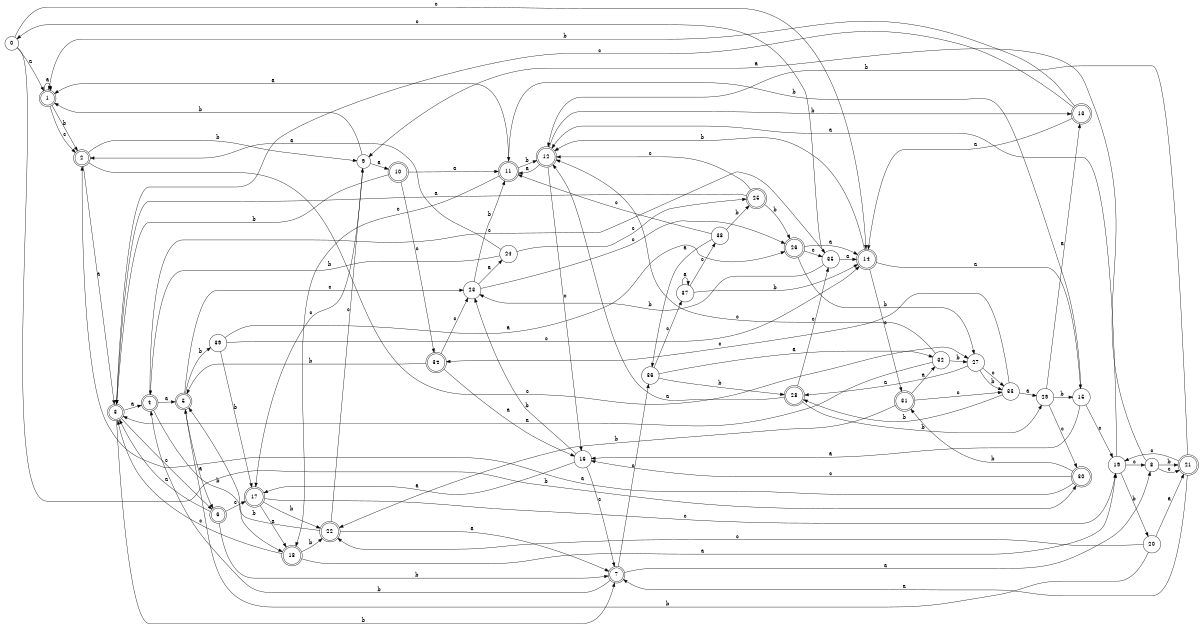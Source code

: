 digraph n32_7 {
__start0 [label="" shape="none"];

rankdir=LR;
size="8,5";

s0 [style="filled", color="black", fillcolor="white" shape="circle", label="0"];
s1 [style="rounded,filled", color="black", fillcolor="white" shape="doublecircle", label="1"];
s2 [style="rounded,filled", color="black", fillcolor="white" shape="doublecircle", label="2"];
s3 [style="rounded,filled", color="black", fillcolor="white" shape="doublecircle", label="3"];
s4 [style="rounded,filled", color="black", fillcolor="white" shape="doublecircle", label="4"];
s5 [style="rounded,filled", color="black", fillcolor="white" shape="doublecircle", label="5"];
s6 [style="rounded,filled", color="black", fillcolor="white" shape="doublecircle", label="6"];
s7 [style="rounded,filled", color="black", fillcolor="white" shape="doublecircle", label="7"];
s8 [style="filled", color="black", fillcolor="white" shape="circle", label="8"];
s9 [style="filled", color="black", fillcolor="white" shape="circle", label="9"];
s10 [style="rounded,filled", color="black", fillcolor="white" shape="doublecircle", label="10"];
s11 [style="rounded,filled", color="black", fillcolor="white" shape="doublecircle", label="11"];
s12 [style="rounded,filled", color="black", fillcolor="white" shape="doublecircle", label="12"];
s13 [style="rounded,filled", color="black", fillcolor="white" shape="doublecircle", label="13"];
s14 [style="rounded,filled", color="black", fillcolor="white" shape="doublecircle", label="14"];
s15 [style="filled", color="black", fillcolor="white" shape="circle", label="15"];
s16 [style="filled", color="black", fillcolor="white" shape="circle", label="16"];
s17 [style="rounded,filled", color="black", fillcolor="white" shape="doublecircle", label="17"];
s18 [style="rounded,filled", color="black", fillcolor="white" shape="doublecircle", label="18"];
s19 [style="filled", color="black", fillcolor="white" shape="circle", label="19"];
s20 [style="filled", color="black", fillcolor="white" shape="circle", label="20"];
s21 [style="rounded,filled", color="black", fillcolor="white" shape="doublecircle", label="21"];
s22 [style="rounded,filled", color="black", fillcolor="white" shape="doublecircle", label="22"];
s23 [style="filled", color="black", fillcolor="white" shape="circle", label="23"];
s24 [style="filled", color="black", fillcolor="white" shape="circle", label="24"];
s25 [style="rounded,filled", color="black", fillcolor="white" shape="doublecircle", label="25"];
s26 [style="rounded,filled", color="black", fillcolor="white" shape="doublecircle", label="26"];
s27 [style="filled", color="black", fillcolor="white" shape="circle", label="27"];
s28 [style="rounded,filled", color="black", fillcolor="white" shape="doublecircle", label="28"];
s29 [style="filled", color="black", fillcolor="white" shape="circle", label="29"];
s30 [style="rounded,filled", color="black", fillcolor="white" shape="doublecircle", label="30"];
s31 [style="rounded,filled", color="black", fillcolor="white" shape="doublecircle", label="31"];
s32 [style="filled", color="black", fillcolor="white" shape="circle", label="32"];
s33 [style="filled", color="black", fillcolor="white" shape="circle", label="33"];
s34 [style="rounded,filled", color="black", fillcolor="white" shape="doublecircle", label="34"];
s35 [style="filled", color="black", fillcolor="white" shape="circle", label="35"];
s36 [style="filled", color="black", fillcolor="white" shape="circle", label="36"];
s37 [style="filled", color="black", fillcolor="white" shape="circle", label="37"];
s38 [style="filled", color="black", fillcolor="white" shape="circle", label="38"];
s39 [style="filled", color="black", fillcolor="white" shape="circle", label="39"];
s0 -> s1 [label="a"];
s0 -> s30 [label="b"];
s0 -> s14 [label="c"];
s1 -> s1 [label="a"];
s1 -> s2 [label="b"];
s1 -> s2 [label="c"];
s2 -> s3 [label="a"];
s2 -> s9 [label="b"];
s2 -> s27 [label="c"];
s3 -> s4 [label="a"];
s3 -> s7 [label="b"];
s3 -> s6 [label="c"];
s4 -> s5 [label="a"];
s4 -> s18 [label="b"];
s4 -> s35 [label="c"];
s5 -> s6 [label="a"];
s5 -> s39 [label="b"];
s5 -> s23 [label="c"];
s6 -> s3 [label="a"];
s6 -> s7 [label="b"];
s6 -> s17 [label="c"];
s7 -> s8 [label="a"];
s7 -> s4 [label="b"];
s7 -> s36 [label="c"];
s8 -> s9 [label="a"];
s8 -> s21 [label="b"];
s8 -> s21 [label="c"];
s9 -> s10 [label="a"];
s9 -> s1 [label="b"];
s9 -> s17 [label="c"];
s10 -> s11 [label="a"];
s10 -> s3 [label="b"];
s10 -> s34 [label="c"];
s11 -> s1 [label="a"];
s11 -> s12 [label="b"];
s11 -> s18 [label="c"];
s12 -> s11 [label="a"];
s12 -> s13 [label="b"];
s12 -> s16 [label="c"];
s13 -> s14 [label="a"];
s13 -> s1 [label="b"];
s13 -> s3 [label="c"];
s14 -> s15 [label="a"];
s14 -> s12 [label="b"];
s14 -> s31 [label="c"];
s15 -> s16 [label="a"];
s15 -> s11 [label="b"];
s15 -> s19 [label="c"];
s16 -> s17 [label="a"];
s16 -> s23 [label="b"];
s16 -> s7 [label="c"];
s17 -> s18 [label="a"];
s17 -> s22 [label="b"];
s17 -> s19 [label="c"];
s18 -> s19 [label="a"];
s18 -> s22 [label="b"];
s18 -> s3 [label="c"];
s19 -> s12 [label="a"];
s19 -> s20 [label="b"];
s19 -> s8 [label="c"];
s20 -> s21 [label="a"];
s20 -> s5 [label="b"];
s20 -> s22 [label="c"];
s21 -> s7 [label="a"];
s21 -> s12 [label="b"];
s21 -> s19 [label="c"];
s22 -> s7 [label="a"];
s22 -> s5 [label="b"];
s22 -> s9 [label="c"];
s23 -> s24 [label="a"];
s23 -> s11 [label="b"];
s23 -> s26 [label="c"];
s24 -> s2 [label="a"];
s24 -> s4 [label="b"];
s24 -> s25 [label="c"];
s25 -> s3 [label="a"];
s25 -> s26 [label="b"];
s25 -> s12 [label="c"];
s26 -> s14 [label="a"];
s26 -> s27 [label="b"];
s26 -> s35 [label="c"];
s27 -> s28 [label="a"];
s27 -> s33 [label="b"];
s27 -> s33 [label="c"];
s28 -> s12 [label="a"];
s28 -> s29 [label="b"];
s28 -> s35 [label="c"];
s29 -> s13 [label="a"];
s29 -> s15 [label="b"];
s29 -> s30 [label="c"];
s30 -> s2 [label="a"];
s30 -> s31 [label="b"];
s30 -> s16 [label="c"];
s31 -> s32 [label="a"];
s31 -> s22 [label="b"];
s31 -> s33 [label="c"];
s32 -> s3 [label="a"];
s32 -> s27 [label="b"];
s32 -> s12 [label="c"];
s33 -> s29 [label="a"];
s33 -> s28 [label="b"];
s33 -> s34 [label="c"];
s34 -> s16 [label="a"];
s34 -> s5 [label="b"];
s34 -> s23 [label="c"];
s35 -> s14 [label="a"];
s35 -> s23 [label="b"];
s35 -> s0 [label="c"];
s36 -> s32 [label="a"];
s36 -> s28 [label="b"];
s36 -> s37 [label="c"];
s37 -> s37 [label="a"];
s37 -> s14 [label="b"];
s37 -> s38 [label="c"];
s38 -> s36 [label="a"];
s38 -> s25 [label="b"];
s38 -> s11 [label="c"];
s39 -> s26 [label="a"];
s39 -> s17 [label="b"];
s39 -> s14 [label="c"];

}